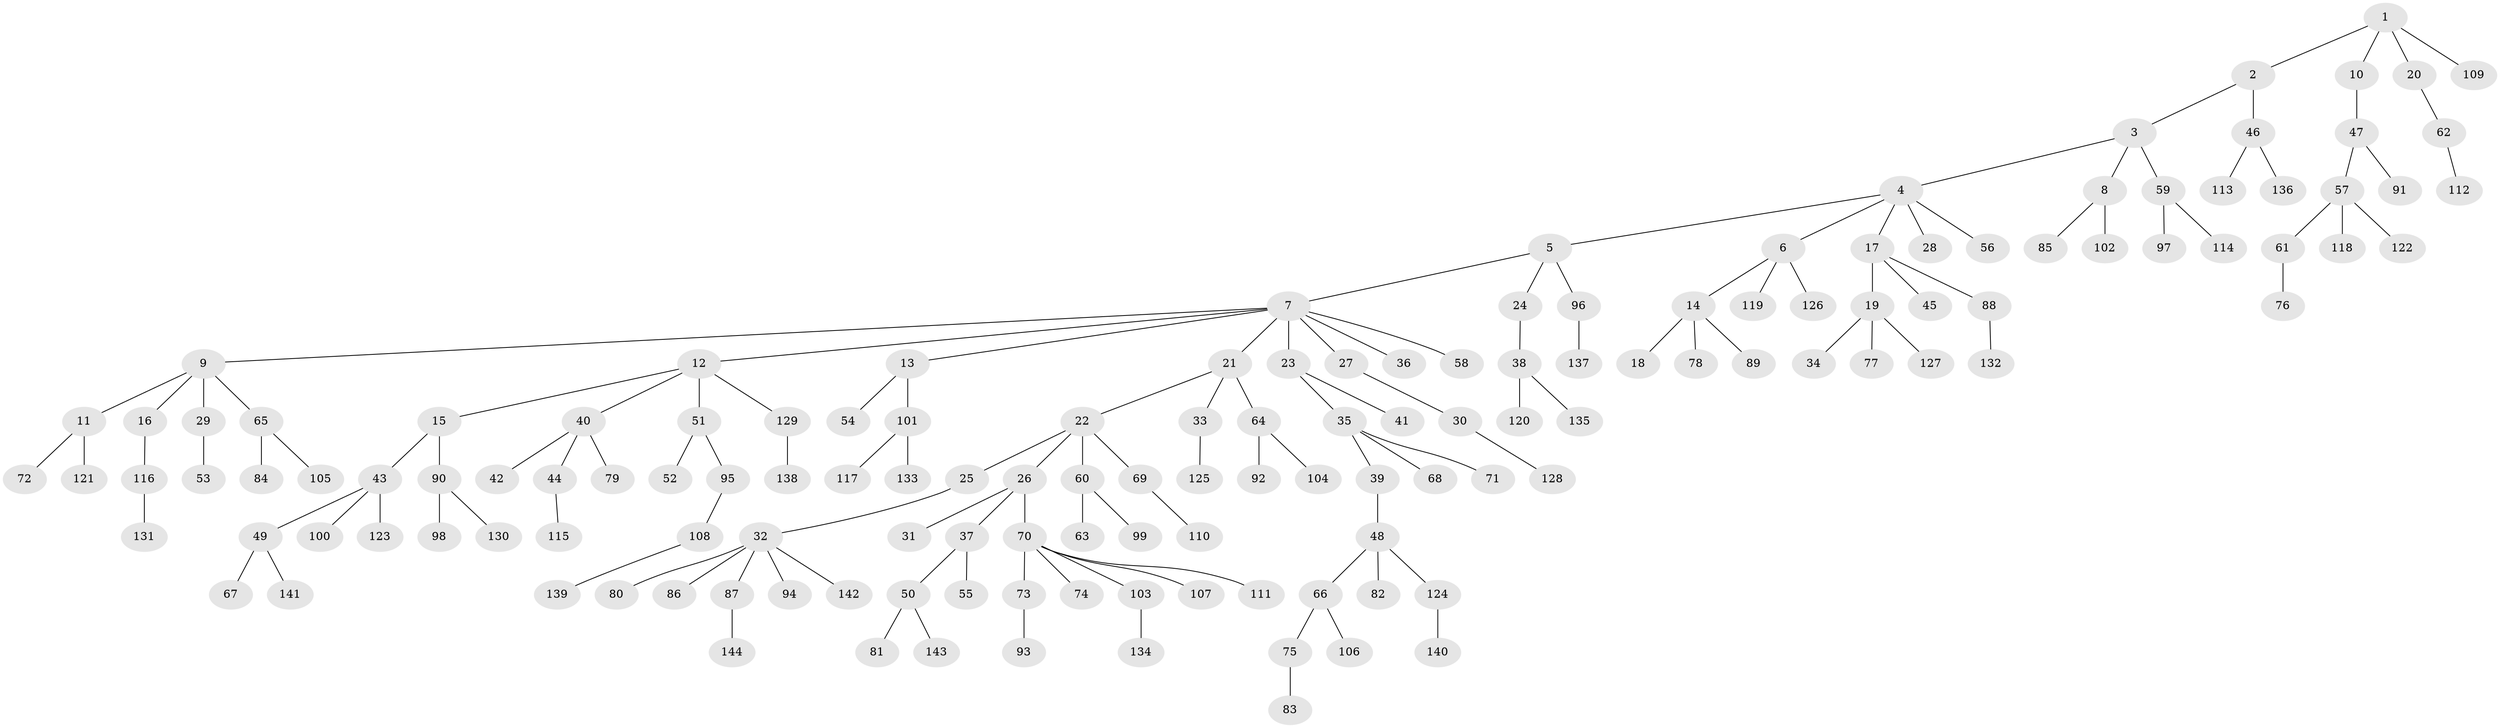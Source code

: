 // coarse degree distribution, {3: 0.09900990099009901, 4: 0.06930693069306931, 5: 0.04950495049504951, 8: 0.009900990099009901, 2: 0.25742574257425743, 1: 0.504950495049505, 6: 0.009900990099009901}
// Generated by graph-tools (version 1.1) at 2025/51/03/04/25 22:51:45]
// undirected, 144 vertices, 143 edges
graph export_dot {
  node [color=gray90,style=filled];
  1;
  2;
  3;
  4;
  5;
  6;
  7;
  8;
  9;
  10;
  11;
  12;
  13;
  14;
  15;
  16;
  17;
  18;
  19;
  20;
  21;
  22;
  23;
  24;
  25;
  26;
  27;
  28;
  29;
  30;
  31;
  32;
  33;
  34;
  35;
  36;
  37;
  38;
  39;
  40;
  41;
  42;
  43;
  44;
  45;
  46;
  47;
  48;
  49;
  50;
  51;
  52;
  53;
  54;
  55;
  56;
  57;
  58;
  59;
  60;
  61;
  62;
  63;
  64;
  65;
  66;
  67;
  68;
  69;
  70;
  71;
  72;
  73;
  74;
  75;
  76;
  77;
  78;
  79;
  80;
  81;
  82;
  83;
  84;
  85;
  86;
  87;
  88;
  89;
  90;
  91;
  92;
  93;
  94;
  95;
  96;
  97;
  98;
  99;
  100;
  101;
  102;
  103;
  104;
  105;
  106;
  107;
  108;
  109;
  110;
  111;
  112;
  113;
  114;
  115;
  116;
  117;
  118;
  119;
  120;
  121;
  122;
  123;
  124;
  125;
  126;
  127;
  128;
  129;
  130;
  131;
  132;
  133;
  134;
  135;
  136;
  137;
  138;
  139;
  140;
  141;
  142;
  143;
  144;
  1 -- 2;
  1 -- 10;
  1 -- 20;
  1 -- 109;
  2 -- 3;
  2 -- 46;
  3 -- 4;
  3 -- 8;
  3 -- 59;
  4 -- 5;
  4 -- 6;
  4 -- 17;
  4 -- 28;
  4 -- 56;
  5 -- 7;
  5 -- 24;
  5 -- 96;
  6 -- 14;
  6 -- 119;
  6 -- 126;
  7 -- 9;
  7 -- 12;
  7 -- 13;
  7 -- 21;
  7 -- 23;
  7 -- 27;
  7 -- 36;
  7 -- 58;
  8 -- 85;
  8 -- 102;
  9 -- 11;
  9 -- 16;
  9 -- 29;
  9 -- 65;
  10 -- 47;
  11 -- 72;
  11 -- 121;
  12 -- 15;
  12 -- 40;
  12 -- 51;
  12 -- 129;
  13 -- 54;
  13 -- 101;
  14 -- 18;
  14 -- 78;
  14 -- 89;
  15 -- 43;
  15 -- 90;
  16 -- 116;
  17 -- 19;
  17 -- 45;
  17 -- 88;
  19 -- 34;
  19 -- 77;
  19 -- 127;
  20 -- 62;
  21 -- 22;
  21 -- 33;
  21 -- 64;
  22 -- 25;
  22 -- 26;
  22 -- 60;
  22 -- 69;
  23 -- 35;
  23 -- 41;
  24 -- 38;
  25 -- 32;
  26 -- 31;
  26 -- 37;
  26 -- 70;
  27 -- 30;
  29 -- 53;
  30 -- 128;
  32 -- 80;
  32 -- 86;
  32 -- 87;
  32 -- 94;
  32 -- 142;
  33 -- 125;
  35 -- 39;
  35 -- 68;
  35 -- 71;
  37 -- 50;
  37 -- 55;
  38 -- 120;
  38 -- 135;
  39 -- 48;
  40 -- 42;
  40 -- 44;
  40 -- 79;
  43 -- 49;
  43 -- 100;
  43 -- 123;
  44 -- 115;
  46 -- 113;
  46 -- 136;
  47 -- 57;
  47 -- 91;
  48 -- 66;
  48 -- 82;
  48 -- 124;
  49 -- 67;
  49 -- 141;
  50 -- 81;
  50 -- 143;
  51 -- 52;
  51 -- 95;
  57 -- 61;
  57 -- 118;
  57 -- 122;
  59 -- 97;
  59 -- 114;
  60 -- 63;
  60 -- 99;
  61 -- 76;
  62 -- 112;
  64 -- 92;
  64 -- 104;
  65 -- 84;
  65 -- 105;
  66 -- 75;
  66 -- 106;
  69 -- 110;
  70 -- 73;
  70 -- 74;
  70 -- 103;
  70 -- 107;
  70 -- 111;
  73 -- 93;
  75 -- 83;
  87 -- 144;
  88 -- 132;
  90 -- 98;
  90 -- 130;
  95 -- 108;
  96 -- 137;
  101 -- 117;
  101 -- 133;
  103 -- 134;
  108 -- 139;
  116 -- 131;
  124 -- 140;
  129 -- 138;
}
